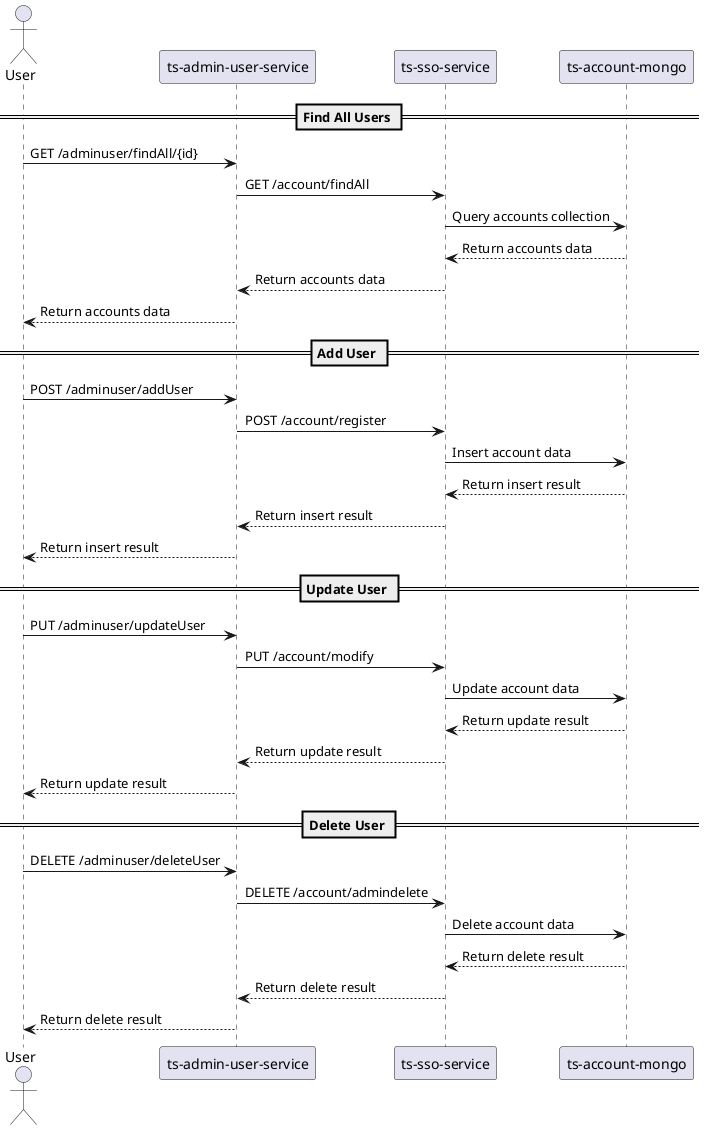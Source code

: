@startuml
actor User
participant "ts-admin-user-service" as AdminUserService
participant "ts-sso-service" as SsoService
participant "ts-account-mongo" as Mongo

== Find All Users ==
User -> AdminUserService: GET /adminuser/findAll/{id}
AdminUserService -> SsoService: GET /account/findAll
SsoService -> Mongo: Query accounts collection
Mongo --> SsoService: Return accounts data
SsoService --> AdminUserService: Return accounts data
AdminUserService --> User: Return accounts data

== Add User ==
User -> AdminUserService: POST /adminuser/addUser
AdminUserService -> SsoService: POST /account/register
SsoService -> Mongo: Insert account data
Mongo --> SsoService: Return insert result
SsoService --> AdminUserService: Return insert result
AdminUserService --> User: Return insert result

== Update User ==
User -> AdminUserService: PUT /adminuser/updateUser
AdminUserService -> SsoService: PUT /account/modify
SsoService -> Mongo: Update account data
Mongo --> SsoService: Return update result
SsoService --> AdminUserService: Return update result
AdminUserService --> User: Return update result

== Delete User ==
User -> AdminUserService: DELETE /adminuser/deleteUser
AdminUserService -> SsoService: DELETE /account/admindelete
SsoService -> Mongo: Delete account data
Mongo --> SsoService: Return delete result
SsoService --> AdminUserService: Return delete result
AdminUserService --> User: Return delete result
@enduml